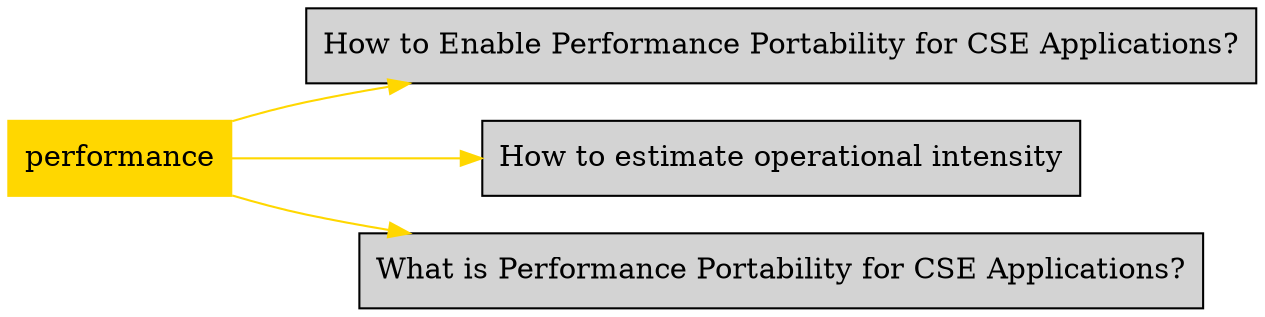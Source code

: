 digraph bettersoftware {
            rankdir = LR;
            ratio = fill;
            node [style=filled];
            node [shape = box];
"performance" [colorscheme="svg" color="gold"];
"performance" ->  "HowToEnablePerfPortabilityForCseApps.md" [colorscheme="svg" color="gold"];
"HowToEnablePerfPortabilityForCseApps.md" [label="How to Enable Performance Portability for CSE Applications?" URL="http://bss.parallactic.com/resources/how-to-enable-performance-portability-for-cse-applications?"];
"performance" ->  "HowToEstimateOperationalIntensity.md" [colorscheme="svg" color="gold"];
"HowToEstimateOperationalIntensity.md" [label="How to estimate operational intensity" URL="http://bss.parallactic.com/resources/how-to-estimate-operational-intensity"];
"performance" ->  "WhatIsPerfPortabilityForCseApps.md" [colorscheme="svg" color="gold"];
"WhatIsPerfPortabilityForCseApps.md" [label="What is Performance Portability for CSE Applications?" URL="http://bss.parallactic.com/resources/what-is-performance-portability-for-cse-applications?"];
}